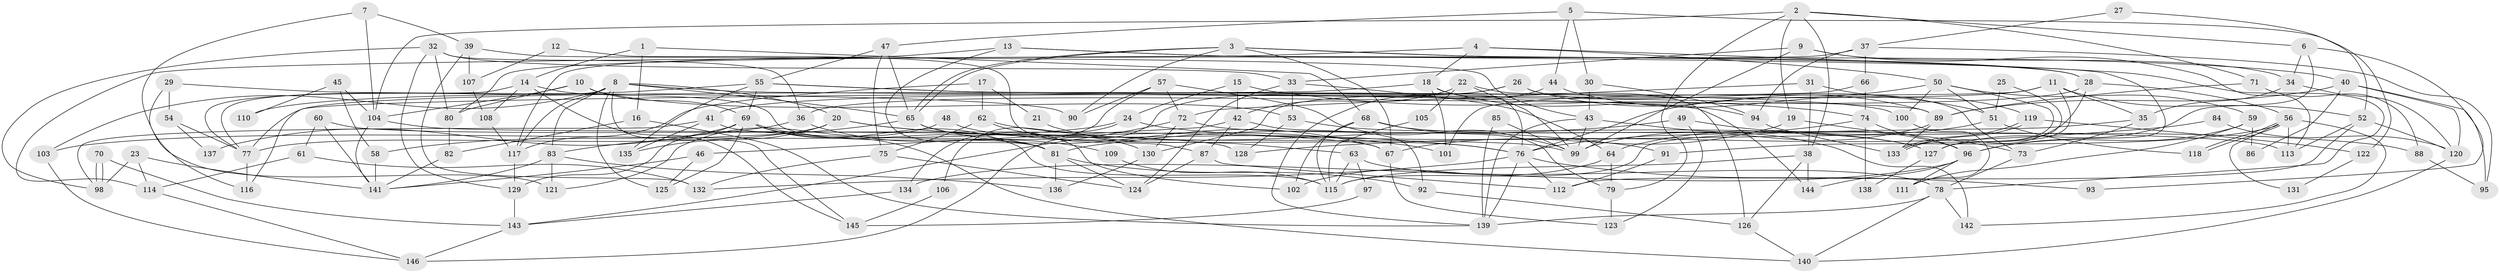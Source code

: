 // Generated by graph-tools (version 1.1) at 2025/02/03/09/25 03:02:09]
// undirected, 146 vertices, 292 edges
graph export_dot {
graph [start="1"]
  node [color=gray90,style=filled];
  1;
  2;
  3;
  4;
  5;
  6;
  7;
  8;
  9;
  10;
  11;
  12;
  13;
  14;
  15;
  16;
  17;
  18;
  19;
  20;
  21;
  22;
  23;
  24;
  25;
  26;
  27;
  28;
  29;
  30;
  31;
  32;
  33;
  34;
  35;
  36;
  37;
  38;
  39;
  40;
  41;
  42;
  43;
  44;
  45;
  46;
  47;
  48;
  49;
  50;
  51;
  52;
  53;
  54;
  55;
  56;
  57;
  58;
  59;
  60;
  61;
  62;
  63;
  64;
  65;
  66;
  67;
  68;
  69;
  70;
  71;
  72;
  73;
  74;
  75;
  76;
  77;
  78;
  79;
  80;
  81;
  82;
  83;
  84;
  85;
  86;
  87;
  88;
  89;
  90;
  91;
  92;
  93;
  94;
  95;
  96;
  97;
  98;
  99;
  100;
  101;
  102;
  103;
  104;
  105;
  106;
  107;
  108;
  109;
  110;
  111;
  112;
  113;
  114;
  115;
  116;
  117;
  118;
  119;
  120;
  121;
  122;
  123;
  124;
  125;
  126;
  127;
  128;
  129;
  130;
  131;
  132;
  133;
  134;
  135;
  136;
  137;
  138;
  139;
  140;
  141;
  142;
  143;
  144;
  145;
  146;
  1 -- 14;
  1 -- 68;
  1 -- 16;
  2 -- 71;
  2 -- 6;
  2 -- 19;
  2 -- 38;
  2 -- 79;
  2 -- 104;
  3 -- 65;
  3 -- 65;
  3 -- 28;
  3 -- 40;
  3 -- 67;
  3 -- 90;
  4 -- 50;
  4 -- 114;
  4 -- 18;
  4 -- 78;
  5 -- 30;
  5 -- 44;
  5 -- 47;
  5 -- 122;
  6 -- 34;
  6 -- 127;
  6 -- 93;
  7 -- 39;
  7 -- 104;
  7 -- 121;
  8 -- 20;
  8 -- 65;
  8 -- 77;
  8 -- 83;
  8 -- 89;
  8 -- 103;
  8 -- 117;
  8 -- 125;
  8 -- 145;
  9 -- 34;
  9 -- 113;
  9 -- 33;
  9 -- 99;
  10 -- 80;
  10 -- 104;
  10 -- 53;
  10 -- 69;
  11 -- 77;
  11 -- 41;
  11 -- 35;
  11 -- 52;
  11 -- 127;
  12 -- 107;
  12 -- 87;
  13 -- 117;
  13 -- 81;
  13 -- 28;
  13 -- 96;
  14 -- 77;
  14 -- 81;
  14 -- 108;
  14 -- 145;
  15 -- 74;
  15 -- 42;
  15 -- 24;
  16 -- 139;
  16 -- 82;
  17 -- 117;
  17 -- 62;
  17 -- 21;
  18 -- 76;
  18 -- 94;
  18 -- 101;
  18 -- 116;
  19 -- 73;
  19 -- 67;
  20 -- 135;
  20 -- 76;
  20 -- 77;
  20 -- 101;
  21 -- 63;
  22 -- 126;
  22 -- 99;
  22 -- 42;
  22 -- 105;
  23 -- 98;
  23 -- 141;
  23 -- 114;
  24 -- 103;
  24 -- 88;
  24 -- 106;
  25 -- 127;
  25 -- 51;
  26 -- 89;
  26 -- 130;
  26 -- 73;
  26 -- 146;
  27 -- 52;
  27 -- 37;
  28 -- 133;
  28 -- 36;
  28 -- 56;
  29 -- 116;
  29 -- 90;
  29 -- 54;
  30 -- 94;
  30 -- 43;
  31 -- 72;
  31 -- 38;
  31 -- 119;
  32 -- 129;
  32 -- 33;
  32 -- 36;
  32 -- 80;
  32 -- 98;
  33 -- 64;
  33 -- 53;
  33 -- 124;
  34 -- 120;
  34 -- 35;
  35 -- 73;
  35 -- 115;
  36 -- 58;
  36 -- 109;
  37 -- 80;
  37 -- 94;
  37 -- 66;
  37 -- 95;
  38 -- 115;
  38 -- 126;
  38 -- 144;
  39 -- 132;
  39 -- 43;
  39 -- 107;
  40 -- 89;
  40 -- 86;
  40 -- 95;
  40 -- 120;
  41 -- 98;
  41 -- 99;
  41 -- 135;
  42 -- 87;
  42 -- 46;
  42 -- 92;
  43 -- 99;
  43 -- 142;
  43 -- 139;
  44 -- 139;
  44 -- 51;
  45 -- 58;
  45 -- 104;
  45 -- 110;
  46 -- 125;
  46 -- 141;
  47 -- 65;
  47 -- 55;
  47 -- 75;
  48 -- 76;
  48 -- 121;
  49 -- 123;
  49 -- 96;
  49 -- 81;
  50 -- 100;
  50 -- 133;
  50 -- 51;
  50 -- 59;
  50 -- 76;
  51 -- 64;
  51 -- 118;
  52 -- 120;
  52 -- 112;
  52 -- 113;
  53 -- 127;
  53 -- 128;
  54 -- 77;
  54 -- 137;
  55 -- 69;
  55 -- 100;
  55 -- 110;
  55 -- 135;
  55 -- 144;
  56 -- 118;
  56 -- 118;
  56 -- 91;
  56 -- 113;
  56 -- 131;
  56 -- 142;
  57 -- 134;
  57 -- 72;
  57 -- 79;
  57 -- 90;
  58 -- 141;
  59 -- 96;
  59 -- 86;
  59 -- 111;
  60 -- 67;
  60 -- 141;
  60 -- 61;
  61 -- 132;
  61 -- 114;
  62 -- 91;
  62 -- 75;
  62 -- 130;
  63 -- 78;
  63 -- 115;
  63 -- 97;
  64 -- 79;
  64 -- 102;
  65 -- 67;
  65 -- 83;
  65 -- 102;
  66 -- 101;
  66 -- 74;
  67 -- 123;
  68 -- 127;
  68 -- 115;
  68 -- 99;
  68 -- 102;
  69 -- 81;
  69 -- 115;
  69 -- 125;
  69 -- 129;
  69 -- 137;
  69 -- 140;
  70 -- 98;
  70 -- 98;
  70 -- 143;
  71 -- 88;
  71 -- 89;
  72 -- 130;
  72 -- 113;
  72 -- 143;
  73 -- 78;
  74 -- 96;
  74 -- 76;
  74 -- 138;
  75 -- 124;
  75 -- 132;
  76 -- 93;
  76 -- 112;
  76 -- 132;
  76 -- 139;
  77 -- 116;
  78 -- 139;
  78 -- 140;
  78 -- 142;
  79 -- 123;
  80 -- 82;
  81 -- 92;
  81 -- 124;
  81 -- 136;
  82 -- 141;
  83 -- 121;
  83 -- 136;
  83 -- 141;
  84 -- 128;
  84 -- 120;
  85 -- 99;
  85 -- 139;
  87 -- 112;
  87 -- 124;
  88 -- 95;
  89 -- 99;
  89 -- 133;
  91 -- 112;
  92 -- 126;
  94 -- 133;
  96 -- 144;
  96 -- 111;
  96 -- 134;
  97 -- 145;
  100 -- 111;
  103 -- 146;
  104 -- 141;
  104 -- 128;
  105 -- 115;
  106 -- 145;
  107 -- 108;
  108 -- 117;
  109 -- 115;
  114 -- 146;
  117 -- 129;
  119 -- 133;
  119 -- 133;
  119 -- 122;
  120 -- 140;
  122 -- 131;
  126 -- 140;
  127 -- 138;
  129 -- 143;
  130 -- 136;
  134 -- 143;
  143 -- 146;
}
